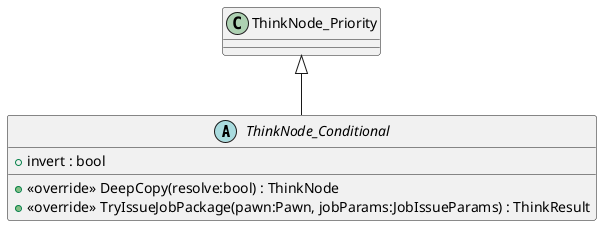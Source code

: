 @startuml
abstract class ThinkNode_Conditional {
    + invert : bool
    + <<override>> DeepCopy(resolve:bool) : ThinkNode
    + <<override>> TryIssueJobPackage(pawn:Pawn, jobParams:JobIssueParams) : ThinkResult
}
ThinkNode_Priority <|-- ThinkNode_Conditional
@enduml
